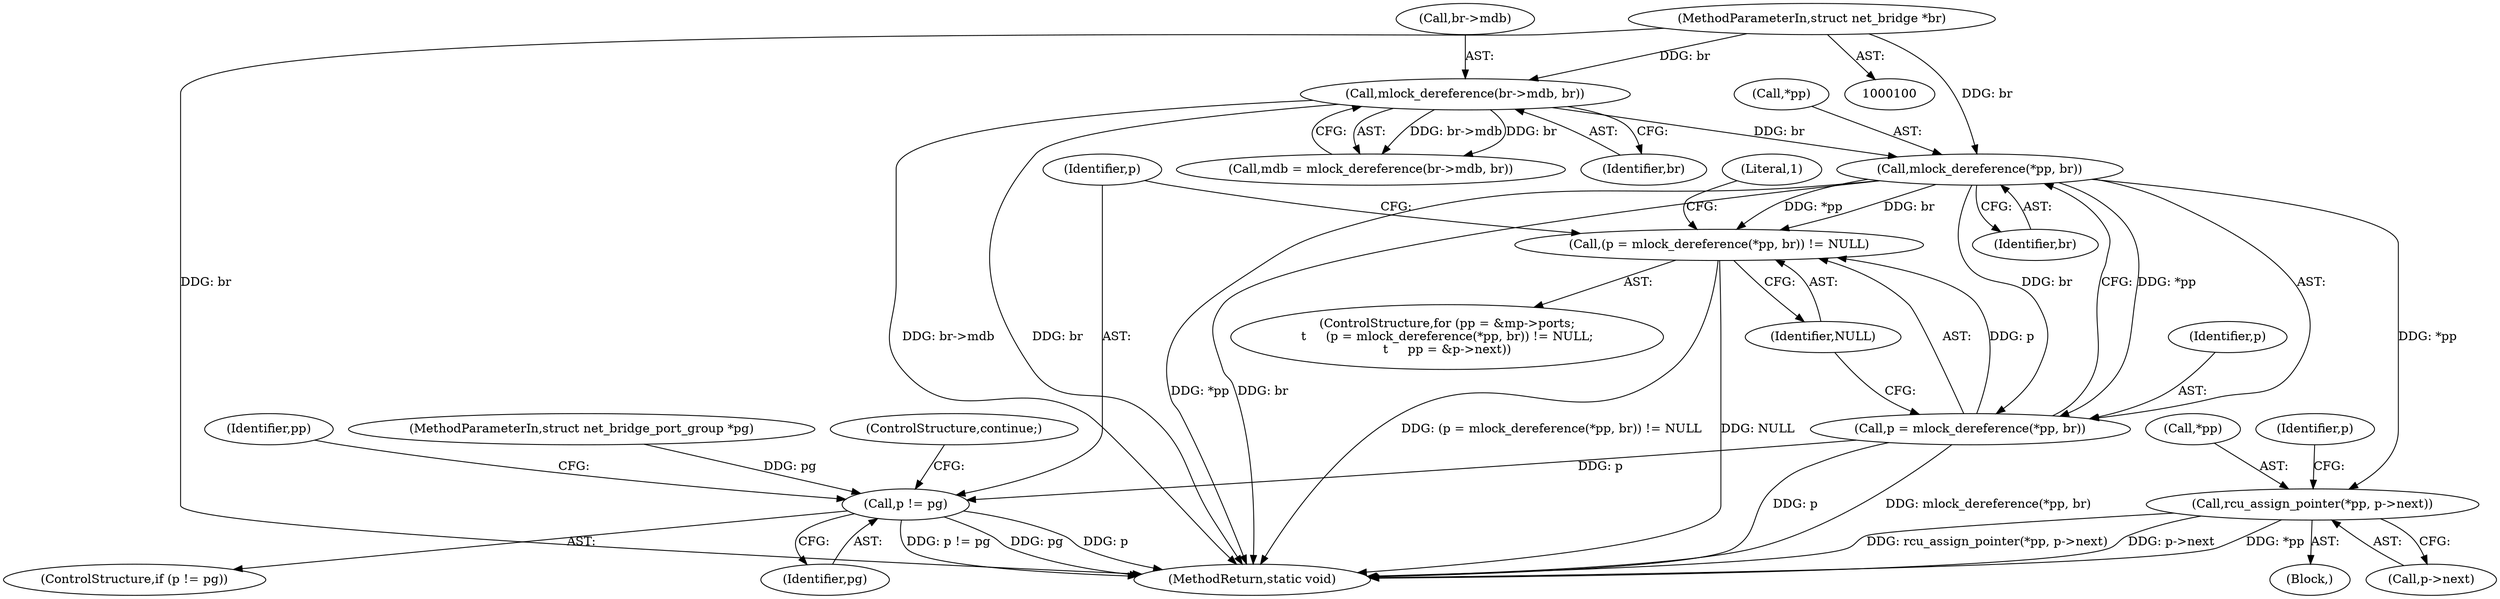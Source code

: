 digraph "0_linux_c7e8e8a8f7a70b343ca1e0f90a31e35ab2d16de1_0@API" {
"1000138" [label="(Call,mlock_dereference(*pp, br))"];
"1000110" [label="(Call,mlock_dereference(br->mdb, br))"];
"1000101" [label="(MethodParameterIn,struct net_bridge *br)"];
"1000135" [label="(Call,(p = mlock_dereference(*pp, br)) != NULL)"];
"1000136" [label="(Call,p = mlock_dereference(*pp, br))"];
"1000151" [label="(Call,p != pg)"];
"1000155" [label="(Call,rcu_assign_pointer(*pp, p->next))"];
"1000139" [label="(Call,*pp)"];
"1000128" [label="(ControlStructure,for (pp = &mp->ports;\n\t     (p = mlock_dereference(*pp, br)) != NULL;\n\t     pp = &p->next))"];
"1000151" [label="(Call,p != pg)"];
"1000137" [label="(Identifier,p)"];
"1000205" [label="(MethodReturn,static void)"];
"1000155" [label="(Call,rcu_assign_pointer(*pp, p->next))"];
"1000157" [label="(Identifier,pp)"];
"1000111" [label="(Call,br->mdb)"];
"1000141" [label="(Identifier,br)"];
"1000204" [label="(Literal,1)"];
"1000110" [label="(Call,mlock_dereference(br->mdb, br))"];
"1000142" [label="(Identifier,NULL)"];
"1000156" [label="(Call,*pp)"];
"1000101" [label="(MethodParameterIn,struct net_bridge *br)"];
"1000164" [label="(Identifier,p)"];
"1000136" [label="(Call,p = mlock_dereference(*pp, br))"];
"1000138" [label="(Call,mlock_dereference(*pp, br))"];
"1000135" [label="(Call,(p = mlock_dereference(*pp, br)) != NULL)"];
"1000108" [label="(Call,mdb = mlock_dereference(br->mdb, br))"];
"1000153" [label="(Identifier,pg)"];
"1000102" [label="(MethodParameterIn,struct net_bridge_port_group *pg)"];
"1000149" [label="(Block,)"];
"1000154" [label="(ControlStructure,continue;)"];
"1000114" [label="(Identifier,br)"];
"1000152" [label="(Identifier,p)"];
"1000150" [label="(ControlStructure,if (p != pg))"];
"1000158" [label="(Call,p->next)"];
"1000138" -> "1000136"  [label="AST: "];
"1000138" -> "1000141"  [label="CFG: "];
"1000139" -> "1000138"  [label="AST: "];
"1000141" -> "1000138"  [label="AST: "];
"1000136" -> "1000138"  [label="CFG: "];
"1000138" -> "1000205"  [label="DDG: br"];
"1000138" -> "1000205"  [label="DDG: *pp"];
"1000138" -> "1000135"  [label="DDG: *pp"];
"1000138" -> "1000135"  [label="DDG: br"];
"1000138" -> "1000136"  [label="DDG: *pp"];
"1000138" -> "1000136"  [label="DDG: br"];
"1000110" -> "1000138"  [label="DDG: br"];
"1000101" -> "1000138"  [label="DDG: br"];
"1000138" -> "1000155"  [label="DDG: *pp"];
"1000110" -> "1000108"  [label="AST: "];
"1000110" -> "1000114"  [label="CFG: "];
"1000111" -> "1000110"  [label="AST: "];
"1000114" -> "1000110"  [label="AST: "];
"1000108" -> "1000110"  [label="CFG: "];
"1000110" -> "1000205"  [label="DDG: br"];
"1000110" -> "1000205"  [label="DDG: br->mdb"];
"1000110" -> "1000108"  [label="DDG: br->mdb"];
"1000110" -> "1000108"  [label="DDG: br"];
"1000101" -> "1000110"  [label="DDG: br"];
"1000101" -> "1000100"  [label="AST: "];
"1000101" -> "1000205"  [label="DDG: br"];
"1000135" -> "1000128"  [label="AST: "];
"1000135" -> "1000142"  [label="CFG: "];
"1000136" -> "1000135"  [label="AST: "];
"1000142" -> "1000135"  [label="AST: "];
"1000152" -> "1000135"  [label="CFG: "];
"1000204" -> "1000135"  [label="CFG: "];
"1000135" -> "1000205"  [label="DDG: NULL"];
"1000135" -> "1000205"  [label="DDG: (p = mlock_dereference(*pp, br)) != NULL"];
"1000136" -> "1000135"  [label="DDG: p"];
"1000137" -> "1000136"  [label="AST: "];
"1000142" -> "1000136"  [label="CFG: "];
"1000136" -> "1000205"  [label="DDG: p"];
"1000136" -> "1000205"  [label="DDG: mlock_dereference(*pp, br)"];
"1000136" -> "1000151"  [label="DDG: p"];
"1000151" -> "1000150"  [label="AST: "];
"1000151" -> "1000153"  [label="CFG: "];
"1000152" -> "1000151"  [label="AST: "];
"1000153" -> "1000151"  [label="AST: "];
"1000154" -> "1000151"  [label="CFG: "];
"1000157" -> "1000151"  [label="CFG: "];
"1000151" -> "1000205"  [label="DDG: p != pg"];
"1000151" -> "1000205"  [label="DDG: pg"];
"1000151" -> "1000205"  [label="DDG: p"];
"1000102" -> "1000151"  [label="DDG: pg"];
"1000155" -> "1000149"  [label="AST: "];
"1000155" -> "1000158"  [label="CFG: "];
"1000156" -> "1000155"  [label="AST: "];
"1000158" -> "1000155"  [label="AST: "];
"1000164" -> "1000155"  [label="CFG: "];
"1000155" -> "1000205"  [label="DDG: rcu_assign_pointer(*pp, p->next)"];
"1000155" -> "1000205"  [label="DDG: p->next"];
"1000155" -> "1000205"  [label="DDG: *pp"];
}
